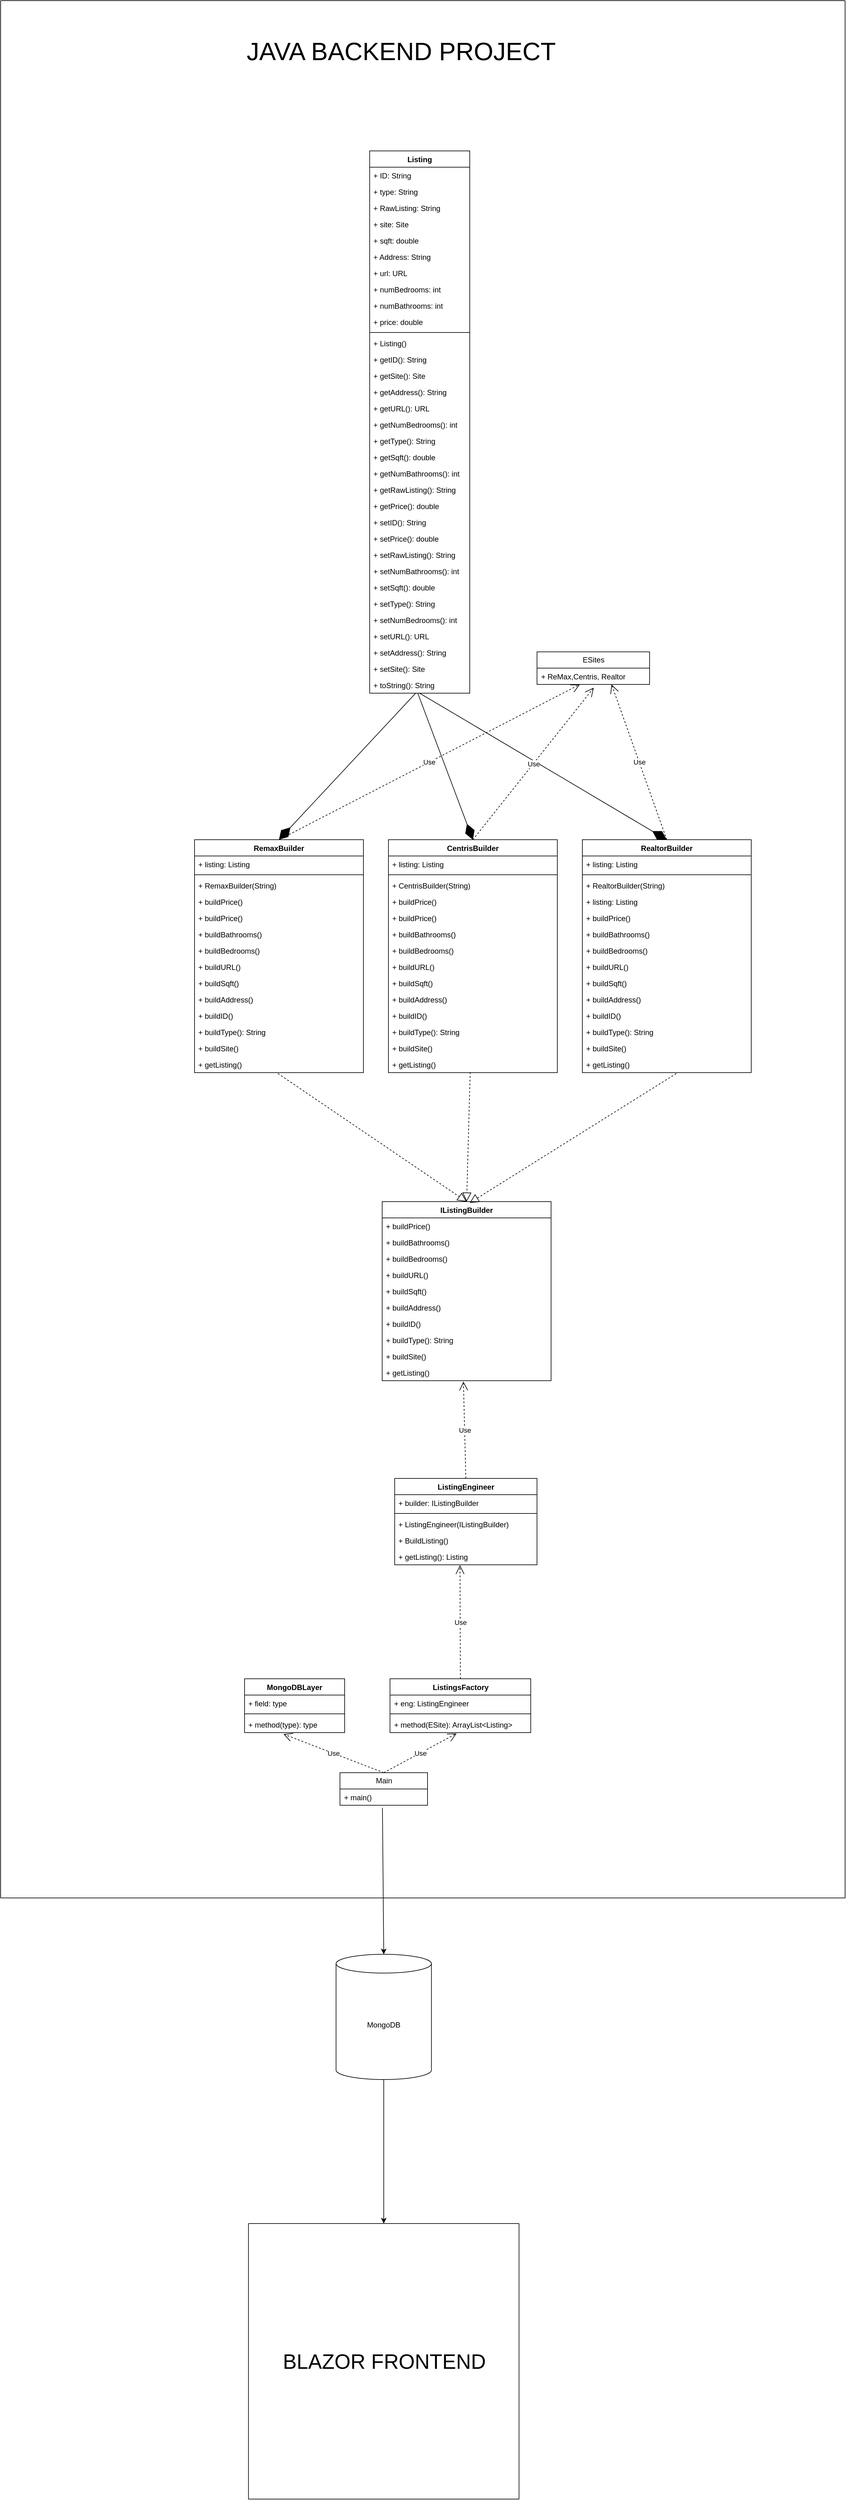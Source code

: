 <mxfile version="22.1.2" type="device">
  <diagram id="C5RBs43oDa-KdzZeNtuy" name="Page-1">
    <mxGraphModel dx="3216" dy="4344" grid="1" gridSize="10" guides="1" tooltips="1" connect="1" arrows="1" fold="1" page="1" pageScale="1" pageWidth="1600" pageHeight="1600" math="0" shadow="0">
      <root>
        <mxCell id="WIyWlLk6GJQsqaUBKTNV-0" />
        <mxCell id="WIyWlLk6GJQsqaUBKTNV-1" parent="WIyWlLk6GJQsqaUBKTNV-0" />
        <mxCell id="_KC_EU0SooK1Z0WYmkSp-0" value="Listing" style="swimlane;fontStyle=1;align=center;verticalAlign=top;childLayout=stackLayout;horizontal=1;startSize=26;horizontalStack=0;resizeParent=1;resizeParentMax=0;resizeLast=0;collapsible=1;marginBottom=0;whiteSpace=wrap;html=1;" parent="WIyWlLk6GJQsqaUBKTNV-1" vertex="1">
          <mxGeometry x="750" y="-220" width="160" height="866" as="geometry" />
        </mxCell>
        <mxCell id="_KC_EU0SooK1Z0WYmkSp-21" value="+ ID: String" style="text;strokeColor=none;fillColor=none;align=left;verticalAlign=top;spacingLeft=4;spacingRight=4;overflow=hidden;rotatable=0;points=[[0,0.5],[1,0.5]];portConstraint=eastwest;whiteSpace=wrap;html=1;" parent="_KC_EU0SooK1Z0WYmkSp-0" vertex="1">
          <mxGeometry y="26" width="160" height="26" as="geometry" />
        </mxCell>
        <mxCell id="_KC_EU0SooK1Z0WYmkSp-44" value="+ type: String" style="text;strokeColor=none;fillColor=none;align=left;verticalAlign=top;spacingLeft=4;spacingRight=4;overflow=hidden;rotatable=0;points=[[0,0.5],[1,0.5]];portConstraint=eastwest;whiteSpace=wrap;html=1;" parent="_KC_EU0SooK1Z0WYmkSp-0" vertex="1">
          <mxGeometry y="52" width="160" height="26" as="geometry" />
        </mxCell>
        <mxCell id="_KC_EU0SooK1Z0WYmkSp-98" value="+ RawListing: String" style="text;strokeColor=none;fillColor=none;align=left;verticalAlign=top;spacingLeft=4;spacingRight=4;overflow=hidden;rotatable=0;points=[[0,0.5],[1,0.5]];portConstraint=eastwest;whiteSpace=wrap;html=1;" parent="_KC_EU0SooK1Z0WYmkSp-0" vertex="1">
          <mxGeometry y="78" width="160" height="26" as="geometry" />
        </mxCell>
        <mxCell id="_KC_EU0SooK1Z0WYmkSp-26" value="+ site: Site" style="text;strokeColor=none;fillColor=none;align=left;verticalAlign=top;spacingLeft=4;spacingRight=4;overflow=hidden;rotatable=0;points=[[0,0.5],[1,0.5]];portConstraint=eastwest;whiteSpace=wrap;html=1;" parent="_KC_EU0SooK1Z0WYmkSp-0" vertex="1">
          <mxGeometry y="104" width="160" height="26" as="geometry" />
        </mxCell>
        <mxCell id="_KC_EU0SooK1Z0WYmkSp-9" value="+ sqft: double" style="text;strokeColor=none;fillColor=none;align=left;verticalAlign=top;spacingLeft=4;spacingRight=4;overflow=hidden;rotatable=0;points=[[0,0.5],[1,0.5]];portConstraint=eastwest;whiteSpace=wrap;html=1;" parent="_KC_EU0SooK1Z0WYmkSp-0" vertex="1">
          <mxGeometry y="130" width="160" height="26" as="geometry" />
        </mxCell>
        <mxCell id="_KC_EU0SooK1Z0WYmkSp-1" value="+ Address: String" style="text;strokeColor=none;fillColor=none;align=left;verticalAlign=top;spacingLeft=4;spacingRight=4;overflow=hidden;rotatable=0;points=[[0,0.5],[1,0.5]];portConstraint=eastwest;whiteSpace=wrap;html=1;" parent="_KC_EU0SooK1Z0WYmkSp-0" vertex="1">
          <mxGeometry y="156" width="160" height="26" as="geometry" />
        </mxCell>
        <mxCell id="_KC_EU0SooK1Z0WYmkSp-5" value="+ url: URL" style="text;strokeColor=none;fillColor=none;align=left;verticalAlign=top;spacingLeft=4;spacingRight=4;overflow=hidden;rotatable=0;points=[[0,0.5],[1,0.5]];portConstraint=eastwest;whiteSpace=wrap;html=1;" parent="_KC_EU0SooK1Z0WYmkSp-0" vertex="1">
          <mxGeometry y="182" width="160" height="26" as="geometry" />
        </mxCell>
        <mxCell id="_KC_EU0SooK1Z0WYmkSp-6" value="+ numBedrooms: int" style="text;strokeColor=none;fillColor=none;align=left;verticalAlign=top;spacingLeft=4;spacingRight=4;overflow=hidden;rotatable=0;points=[[0,0.5],[1,0.5]];portConstraint=eastwest;whiteSpace=wrap;html=1;" parent="_KC_EU0SooK1Z0WYmkSp-0" vertex="1">
          <mxGeometry y="208" width="160" height="26" as="geometry" />
        </mxCell>
        <mxCell id="_KC_EU0SooK1Z0WYmkSp-7" value="+ numBathrooms: int" style="text;strokeColor=none;fillColor=none;align=left;verticalAlign=top;spacingLeft=4;spacingRight=4;overflow=hidden;rotatable=0;points=[[0,0.5],[1,0.5]];portConstraint=eastwest;whiteSpace=wrap;html=1;" parent="_KC_EU0SooK1Z0WYmkSp-0" vertex="1">
          <mxGeometry y="234" width="160" height="26" as="geometry" />
        </mxCell>
        <mxCell id="_KC_EU0SooK1Z0WYmkSp-8" value="+ price: double" style="text;strokeColor=none;fillColor=none;align=left;verticalAlign=top;spacingLeft=4;spacingRight=4;overflow=hidden;rotatable=0;points=[[0,0.5],[1,0.5]];portConstraint=eastwest;whiteSpace=wrap;html=1;" parent="_KC_EU0SooK1Z0WYmkSp-0" vertex="1">
          <mxGeometry y="260" width="160" height="26" as="geometry" />
        </mxCell>
        <mxCell id="_KC_EU0SooK1Z0WYmkSp-2" value="" style="line;strokeWidth=1;fillColor=none;align=left;verticalAlign=middle;spacingTop=-1;spacingLeft=3;spacingRight=3;rotatable=0;labelPosition=right;points=[];portConstraint=eastwest;strokeColor=inherit;" parent="_KC_EU0SooK1Z0WYmkSp-0" vertex="1">
          <mxGeometry y="286" width="160" height="8" as="geometry" />
        </mxCell>
        <mxCell id="_KC_EU0SooK1Z0WYmkSp-3" value="+ Listing()" style="text;strokeColor=none;fillColor=none;align=left;verticalAlign=top;spacingLeft=4;spacingRight=4;overflow=hidden;rotatable=0;points=[[0,0.5],[1,0.5]];portConstraint=eastwest;whiteSpace=wrap;html=1;" parent="_KC_EU0SooK1Z0WYmkSp-0" vertex="1">
          <mxGeometry y="294" width="160" height="26" as="geometry" />
        </mxCell>
        <mxCell id="_KC_EU0SooK1Z0WYmkSp-27" value="+ getID(): String" style="text;strokeColor=none;fillColor=none;align=left;verticalAlign=top;spacingLeft=4;spacingRight=4;overflow=hidden;rotatable=0;points=[[0,0.5],[1,0.5]];portConstraint=eastwest;whiteSpace=wrap;html=1;" parent="_KC_EU0SooK1Z0WYmkSp-0" vertex="1">
          <mxGeometry y="320" width="160" height="26" as="geometry" />
        </mxCell>
        <mxCell id="_KC_EU0SooK1Z0WYmkSp-28" value="+ getSite(): Site" style="text;strokeColor=none;fillColor=none;align=left;verticalAlign=top;spacingLeft=4;spacingRight=4;overflow=hidden;rotatable=0;points=[[0,0.5],[1,0.5]];portConstraint=eastwest;whiteSpace=wrap;html=1;" parent="_KC_EU0SooK1Z0WYmkSp-0" vertex="1">
          <mxGeometry y="346" width="160" height="26" as="geometry" />
        </mxCell>
        <mxCell id="_KC_EU0SooK1Z0WYmkSp-10" value="+ getAddress(): String" style="text;strokeColor=none;fillColor=none;align=left;verticalAlign=top;spacingLeft=4;spacingRight=4;overflow=hidden;rotatable=0;points=[[0,0.5],[1,0.5]];portConstraint=eastwest;whiteSpace=wrap;html=1;" parent="_KC_EU0SooK1Z0WYmkSp-0" vertex="1">
          <mxGeometry y="372" width="160" height="26" as="geometry" />
        </mxCell>
        <mxCell id="_KC_EU0SooK1Z0WYmkSp-11" value="+ getURL(): URL" style="text;strokeColor=none;fillColor=none;align=left;verticalAlign=top;spacingLeft=4;spacingRight=4;overflow=hidden;rotatable=0;points=[[0,0.5],[1,0.5]];portConstraint=eastwest;whiteSpace=wrap;html=1;" parent="_KC_EU0SooK1Z0WYmkSp-0" vertex="1">
          <mxGeometry y="398" width="160" height="26" as="geometry" />
        </mxCell>
        <mxCell id="_KC_EU0SooK1Z0WYmkSp-12" value="+ getNumBedrooms(): int" style="text;strokeColor=none;fillColor=none;align=left;verticalAlign=top;spacingLeft=4;spacingRight=4;overflow=hidden;rotatable=0;points=[[0,0.5],[1,0.5]];portConstraint=eastwest;whiteSpace=wrap;html=1;" parent="_KC_EU0SooK1Z0WYmkSp-0" vertex="1">
          <mxGeometry y="424" width="160" height="26" as="geometry" />
        </mxCell>
        <mxCell id="_KC_EU0SooK1Z0WYmkSp-83" value="+ getType(): String" style="text;strokeColor=none;fillColor=none;align=left;verticalAlign=top;spacingLeft=4;spacingRight=4;overflow=hidden;rotatable=0;points=[[0,0.5],[1,0.5]];portConstraint=eastwest;whiteSpace=wrap;html=1;" parent="_KC_EU0SooK1Z0WYmkSp-0" vertex="1">
          <mxGeometry y="450" width="160" height="26" as="geometry" />
        </mxCell>
        <mxCell id="_KC_EU0SooK1Z0WYmkSp-81" value="+ getSqft(): double" style="text;strokeColor=none;fillColor=none;align=left;verticalAlign=top;spacingLeft=4;spacingRight=4;overflow=hidden;rotatable=0;points=[[0,0.5],[1,0.5]];portConstraint=eastwest;whiteSpace=wrap;html=1;" parent="_KC_EU0SooK1Z0WYmkSp-0" vertex="1">
          <mxGeometry y="476" width="160" height="26" as="geometry" />
        </mxCell>
        <mxCell id="_KC_EU0SooK1Z0WYmkSp-13" value="+ getNumBathrooms(): int" style="text;strokeColor=none;fillColor=none;align=left;verticalAlign=top;spacingLeft=4;spacingRight=4;overflow=hidden;rotatable=0;points=[[0,0.5],[1,0.5]];portConstraint=eastwest;whiteSpace=wrap;html=1;" parent="_KC_EU0SooK1Z0WYmkSp-0" vertex="1">
          <mxGeometry y="502" width="160" height="26" as="geometry" />
        </mxCell>
        <mxCell id="IPqtqjxEwSzV7it2zWU--2" value="+ getRawListing(): String" style="text;strokeColor=none;fillColor=none;align=left;verticalAlign=top;spacingLeft=4;spacingRight=4;overflow=hidden;rotatable=0;points=[[0,0.5],[1,0.5]];portConstraint=eastwest;whiteSpace=wrap;html=1;" parent="_KC_EU0SooK1Z0WYmkSp-0" vertex="1">
          <mxGeometry y="528" width="160" height="26" as="geometry" />
        </mxCell>
        <mxCell id="_KC_EU0SooK1Z0WYmkSp-14" value="+ getPrice(): double" style="text;strokeColor=none;fillColor=none;align=left;verticalAlign=top;spacingLeft=4;spacingRight=4;overflow=hidden;rotatable=0;points=[[0,0.5],[1,0.5]];portConstraint=eastwest;whiteSpace=wrap;html=1;" parent="_KC_EU0SooK1Z0WYmkSp-0" vertex="1">
          <mxGeometry y="554" width="160" height="26" as="geometry" />
        </mxCell>
        <mxCell id="IPqtqjxEwSzV7it2zWU--3" value="+ setID(): String" style="text;strokeColor=none;fillColor=none;align=left;verticalAlign=top;spacingLeft=4;spacingRight=4;overflow=hidden;rotatable=0;points=[[0,0.5],[1,0.5]];portConstraint=eastwest;whiteSpace=wrap;html=1;" parent="_KC_EU0SooK1Z0WYmkSp-0" vertex="1">
          <mxGeometry y="580" width="160" height="26" as="geometry" />
        </mxCell>
        <mxCell id="IPqtqjxEwSzV7it2zWU--12" value="+ setPrice(): double" style="text;strokeColor=none;fillColor=none;align=left;verticalAlign=top;spacingLeft=4;spacingRight=4;overflow=hidden;rotatable=0;points=[[0,0.5],[1,0.5]];portConstraint=eastwest;whiteSpace=wrap;html=1;" parent="_KC_EU0SooK1Z0WYmkSp-0" vertex="1">
          <mxGeometry y="606" width="160" height="26" as="geometry" />
        </mxCell>
        <mxCell id="IPqtqjxEwSzV7it2zWU--11" value="+ setRawListing(): String" style="text;strokeColor=none;fillColor=none;align=left;verticalAlign=top;spacingLeft=4;spacingRight=4;overflow=hidden;rotatable=0;points=[[0,0.5],[1,0.5]];portConstraint=eastwest;whiteSpace=wrap;html=1;" parent="_KC_EU0SooK1Z0WYmkSp-0" vertex="1">
          <mxGeometry y="632" width="160" height="26" as="geometry" />
        </mxCell>
        <mxCell id="IPqtqjxEwSzV7it2zWU--10" value="+ setNumBathrooms(): int" style="text;strokeColor=none;fillColor=none;align=left;verticalAlign=top;spacingLeft=4;spacingRight=4;overflow=hidden;rotatable=0;points=[[0,0.5],[1,0.5]];portConstraint=eastwest;whiteSpace=wrap;html=1;" parent="_KC_EU0SooK1Z0WYmkSp-0" vertex="1">
          <mxGeometry y="658" width="160" height="26" as="geometry" />
        </mxCell>
        <mxCell id="IPqtqjxEwSzV7it2zWU--9" value="+ setSqft(): double" style="text;strokeColor=none;fillColor=none;align=left;verticalAlign=top;spacingLeft=4;spacingRight=4;overflow=hidden;rotatable=0;points=[[0,0.5],[1,0.5]];portConstraint=eastwest;whiteSpace=wrap;html=1;" parent="_KC_EU0SooK1Z0WYmkSp-0" vertex="1">
          <mxGeometry y="684" width="160" height="26" as="geometry" />
        </mxCell>
        <mxCell id="IPqtqjxEwSzV7it2zWU--8" value="+ setType(): String" style="text;strokeColor=none;fillColor=none;align=left;verticalAlign=top;spacingLeft=4;spacingRight=4;overflow=hidden;rotatable=0;points=[[0,0.5],[1,0.5]];portConstraint=eastwest;whiteSpace=wrap;html=1;" parent="_KC_EU0SooK1Z0WYmkSp-0" vertex="1">
          <mxGeometry y="710" width="160" height="26" as="geometry" />
        </mxCell>
        <mxCell id="IPqtqjxEwSzV7it2zWU--7" value="+ setNumBedrooms(): int" style="text;strokeColor=none;fillColor=none;align=left;verticalAlign=top;spacingLeft=4;spacingRight=4;overflow=hidden;rotatable=0;points=[[0,0.5],[1,0.5]];portConstraint=eastwest;whiteSpace=wrap;html=1;" parent="_KC_EU0SooK1Z0WYmkSp-0" vertex="1">
          <mxGeometry y="736" width="160" height="26" as="geometry" />
        </mxCell>
        <mxCell id="IPqtqjxEwSzV7it2zWU--6" value="+ setURL(): URL" style="text;strokeColor=none;fillColor=none;align=left;verticalAlign=top;spacingLeft=4;spacingRight=4;overflow=hidden;rotatable=0;points=[[0,0.5],[1,0.5]];portConstraint=eastwest;whiteSpace=wrap;html=1;" parent="_KC_EU0SooK1Z0WYmkSp-0" vertex="1">
          <mxGeometry y="762" width="160" height="26" as="geometry" />
        </mxCell>
        <mxCell id="IPqtqjxEwSzV7it2zWU--5" value="+ setAddress(): String" style="text;strokeColor=none;fillColor=none;align=left;verticalAlign=top;spacingLeft=4;spacingRight=4;overflow=hidden;rotatable=0;points=[[0,0.5],[1,0.5]];portConstraint=eastwest;whiteSpace=wrap;html=1;" parent="_KC_EU0SooK1Z0WYmkSp-0" vertex="1">
          <mxGeometry y="788" width="160" height="26" as="geometry" />
        </mxCell>
        <mxCell id="IPqtqjxEwSzV7it2zWU--4" value="+ setSite(): Site" style="text;strokeColor=none;fillColor=none;align=left;verticalAlign=top;spacingLeft=4;spacingRight=4;overflow=hidden;rotatable=0;points=[[0,0.5],[1,0.5]];portConstraint=eastwest;whiteSpace=wrap;html=1;" parent="_KC_EU0SooK1Z0WYmkSp-0" vertex="1">
          <mxGeometry y="814" width="160" height="26" as="geometry" />
        </mxCell>
        <mxCell id="_KC_EU0SooK1Z0WYmkSp-16" value="+ toString(): String" style="text;strokeColor=none;fillColor=none;align=left;verticalAlign=top;spacingLeft=4;spacingRight=4;overflow=hidden;rotatable=0;points=[[0,0.5],[1,0.5]];portConstraint=eastwest;whiteSpace=wrap;html=1;" parent="_KC_EU0SooK1Z0WYmkSp-0" vertex="1">
          <mxGeometry y="840" width="160" height="26" as="geometry" />
        </mxCell>
        <mxCell id="_KC_EU0SooK1Z0WYmkSp-38" value="ESites" style="swimlane;fontStyle=0;childLayout=stackLayout;horizontal=1;startSize=26;fillColor=none;horizontalStack=0;resizeParent=1;resizeParentMax=0;resizeLast=0;collapsible=1;marginBottom=0;whiteSpace=wrap;html=1;" parent="WIyWlLk6GJQsqaUBKTNV-1" vertex="1">
          <mxGeometry x="1017.5" y="580" width="180" height="52" as="geometry" />
        </mxCell>
        <mxCell id="_KC_EU0SooK1Z0WYmkSp-39" value="+ ReMax,Centris, Realtor" style="text;strokeColor=none;fillColor=none;align=left;verticalAlign=top;spacingLeft=4;spacingRight=4;overflow=hidden;rotatable=0;points=[[0,0.5],[1,0.5]];portConstraint=eastwest;whiteSpace=wrap;html=1;" parent="_KC_EU0SooK1Z0WYmkSp-38" vertex="1">
          <mxGeometry y="26" width="180" height="26" as="geometry" />
        </mxCell>
        <mxCell id="_KC_EU0SooK1Z0WYmkSp-66" value="IListingBuilder" style="swimlane;fontStyle=1;align=center;verticalAlign=top;childLayout=stackLayout;horizontal=1;startSize=26;horizontalStack=0;resizeParent=1;resizeParentMax=0;resizeLast=0;collapsible=1;marginBottom=0;whiteSpace=wrap;html=1;" parent="WIyWlLk6GJQsqaUBKTNV-1" vertex="1">
          <mxGeometry x="770" y="1458" width="270" height="286" as="geometry" />
        </mxCell>
        <mxCell id="_KC_EU0SooK1Z0WYmkSp-78" value="+ buildPrice()" style="text;strokeColor=none;fillColor=none;align=left;verticalAlign=top;spacingLeft=4;spacingRight=4;overflow=hidden;rotatable=0;points=[[0,0.5],[1,0.5]];portConstraint=eastwest;whiteSpace=wrap;html=1;" parent="_KC_EU0SooK1Z0WYmkSp-66" vertex="1">
          <mxGeometry y="26" width="270" height="26" as="geometry" />
        </mxCell>
        <mxCell id="_KC_EU0SooK1Z0WYmkSp-75" value="+ buildBathrooms()" style="text;strokeColor=none;fillColor=none;align=left;verticalAlign=top;spacingLeft=4;spacingRight=4;overflow=hidden;rotatable=0;points=[[0,0.5],[1,0.5]];portConstraint=eastwest;whiteSpace=wrap;html=1;" parent="_KC_EU0SooK1Z0WYmkSp-66" vertex="1">
          <mxGeometry y="52" width="270" height="26" as="geometry" />
        </mxCell>
        <mxCell id="_KC_EU0SooK1Z0WYmkSp-74" value="+ buildBedrooms()" style="text;strokeColor=none;fillColor=none;align=left;verticalAlign=top;spacingLeft=4;spacingRight=4;overflow=hidden;rotatable=0;points=[[0,0.5],[1,0.5]];portConstraint=eastwest;whiteSpace=wrap;html=1;" parent="_KC_EU0SooK1Z0WYmkSp-66" vertex="1">
          <mxGeometry y="78" width="270" height="26" as="geometry" />
        </mxCell>
        <mxCell id="_KC_EU0SooK1Z0WYmkSp-73" value="+ buildURL()" style="text;strokeColor=none;fillColor=none;align=left;verticalAlign=top;spacingLeft=4;spacingRight=4;overflow=hidden;rotatable=0;points=[[0,0.5],[1,0.5]];portConstraint=eastwest;whiteSpace=wrap;html=1;" parent="_KC_EU0SooK1Z0WYmkSp-66" vertex="1">
          <mxGeometry y="104" width="270" height="26" as="geometry" />
        </mxCell>
        <mxCell id="_KC_EU0SooK1Z0WYmkSp-15" value="+ buildSqft()" style="text;strokeColor=none;fillColor=none;align=left;verticalAlign=top;spacingLeft=4;spacingRight=4;overflow=hidden;rotatable=0;points=[[0,0.5],[1,0.5]];portConstraint=eastwest;whiteSpace=wrap;html=1;" parent="_KC_EU0SooK1Z0WYmkSp-66" vertex="1">
          <mxGeometry y="130" width="270" height="26" as="geometry" />
        </mxCell>
        <mxCell id="_KC_EU0SooK1Z0WYmkSp-72" value="+ buildAddress()" style="text;strokeColor=none;fillColor=none;align=left;verticalAlign=top;spacingLeft=4;spacingRight=4;overflow=hidden;rotatable=0;points=[[0,0.5],[1,0.5]];portConstraint=eastwest;whiteSpace=wrap;html=1;" parent="_KC_EU0SooK1Z0WYmkSp-66" vertex="1">
          <mxGeometry y="156" width="270" height="26" as="geometry" />
        </mxCell>
        <mxCell id="_KC_EU0SooK1Z0WYmkSp-71" value="+ buildID()" style="text;strokeColor=none;fillColor=none;align=left;verticalAlign=top;spacingLeft=4;spacingRight=4;overflow=hidden;rotatable=0;points=[[0,0.5],[1,0.5]];portConstraint=eastwest;whiteSpace=wrap;html=1;" parent="_KC_EU0SooK1Z0WYmkSp-66" vertex="1">
          <mxGeometry y="182" width="270" height="26" as="geometry" />
        </mxCell>
        <mxCell id="_KC_EU0SooK1Z0WYmkSp-82" value="+ buildType(): String" style="text;strokeColor=none;fillColor=none;align=left;verticalAlign=top;spacingLeft=4;spacingRight=4;overflow=hidden;rotatable=0;points=[[0,0.5],[1,0.5]];portConstraint=eastwest;whiteSpace=wrap;html=1;" parent="_KC_EU0SooK1Z0WYmkSp-66" vertex="1">
          <mxGeometry y="208" width="270" height="26" as="geometry" />
        </mxCell>
        <mxCell id="_KC_EU0SooK1Z0WYmkSp-70" value="+ buildSite()" style="text;strokeColor=none;fillColor=none;align=left;verticalAlign=top;spacingLeft=4;spacingRight=4;overflow=hidden;rotatable=0;points=[[0,0.5],[1,0.5]];portConstraint=eastwest;whiteSpace=wrap;html=1;" parent="_KC_EU0SooK1Z0WYmkSp-66" vertex="1">
          <mxGeometry y="234" width="270" height="26" as="geometry" />
        </mxCell>
        <mxCell id="_KC_EU0SooK1Z0WYmkSp-130" value="+ getListing()" style="text;strokeColor=none;fillColor=none;align=left;verticalAlign=top;spacingLeft=4;spacingRight=4;overflow=hidden;rotatable=0;points=[[0,0.5],[1,0.5]];portConstraint=eastwest;whiteSpace=wrap;html=1;" parent="_KC_EU0SooK1Z0WYmkSp-66" vertex="1">
          <mxGeometry y="260" width="270" height="26" as="geometry" />
        </mxCell>
        <mxCell id="_KC_EU0SooK1Z0WYmkSp-84" value="RemaxBuilder" style="swimlane;fontStyle=1;align=center;verticalAlign=top;childLayout=stackLayout;horizontal=1;startSize=26;horizontalStack=0;resizeParent=1;resizeParentMax=0;resizeLast=0;collapsible=1;marginBottom=0;whiteSpace=wrap;html=1;" parent="WIyWlLk6GJQsqaUBKTNV-1" vertex="1">
          <mxGeometry x="470" y="880" width="270" height="372" as="geometry" />
        </mxCell>
        <mxCell id="_KC_EU0SooK1Z0WYmkSp-123" value="+ listing: Listing" style="text;strokeColor=none;fillColor=none;align=left;verticalAlign=top;spacingLeft=4;spacingRight=4;overflow=hidden;rotatable=0;points=[[0,0.5],[1,0.5]];portConstraint=eastwest;whiteSpace=wrap;html=1;" parent="_KC_EU0SooK1Z0WYmkSp-84" vertex="1">
          <mxGeometry y="26" width="270" height="26" as="geometry" />
        </mxCell>
        <mxCell id="_KC_EU0SooK1Z0WYmkSp-86" value="" style="line;strokeWidth=1;fillColor=none;align=left;verticalAlign=middle;spacingTop=-1;spacingLeft=3;spacingRight=3;rotatable=0;labelPosition=right;points=[];portConstraint=eastwest;strokeColor=inherit;" parent="_KC_EU0SooK1Z0WYmkSp-84" vertex="1">
          <mxGeometry y="52" width="270" height="8" as="geometry" />
        </mxCell>
        <mxCell id="_KC_EU0SooK1Z0WYmkSp-135" value="+ RemaxBuilder(String)" style="text;strokeColor=none;fillColor=none;align=left;verticalAlign=top;spacingLeft=4;spacingRight=4;overflow=hidden;rotatable=0;points=[[0,0.5],[1,0.5]];portConstraint=eastwest;whiteSpace=wrap;html=1;" parent="_KC_EU0SooK1Z0WYmkSp-84" vertex="1">
          <mxGeometry y="60" width="270" height="26" as="geometry" />
        </mxCell>
        <mxCell id="_KC_EU0SooK1Z0WYmkSp-87" value="+ buildPrice()" style="text;strokeColor=none;fillColor=none;align=left;verticalAlign=top;spacingLeft=4;spacingRight=4;overflow=hidden;rotatable=0;points=[[0,0.5],[1,0.5]];portConstraint=eastwest;whiteSpace=wrap;html=1;" parent="_KC_EU0SooK1Z0WYmkSp-84" vertex="1">
          <mxGeometry y="86" width="270" height="26" as="geometry" />
        </mxCell>
        <mxCell id="_KC_EU0SooK1Z0WYmkSp-88" value="+ buildPrice()" style="text;strokeColor=none;fillColor=none;align=left;verticalAlign=top;spacingLeft=4;spacingRight=4;overflow=hidden;rotatable=0;points=[[0,0.5],[1,0.5]];portConstraint=eastwest;whiteSpace=wrap;html=1;" parent="_KC_EU0SooK1Z0WYmkSp-84" vertex="1">
          <mxGeometry y="112" width="270" height="26" as="geometry" />
        </mxCell>
        <mxCell id="_KC_EU0SooK1Z0WYmkSp-89" value="+ buildBathrooms()" style="text;strokeColor=none;fillColor=none;align=left;verticalAlign=top;spacingLeft=4;spacingRight=4;overflow=hidden;rotatable=0;points=[[0,0.5],[1,0.5]];portConstraint=eastwest;whiteSpace=wrap;html=1;" parent="_KC_EU0SooK1Z0WYmkSp-84" vertex="1">
          <mxGeometry y="138" width="270" height="26" as="geometry" />
        </mxCell>
        <mxCell id="_KC_EU0SooK1Z0WYmkSp-90" value="+ buildBedrooms()" style="text;strokeColor=none;fillColor=none;align=left;verticalAlign=top;spacingLeft=4;spacingRight=4;overflow=hidden;rotatable=0;points=[[0,0.5],[1,0.5]];portConstraint=eastwest;whiteSpace=wrap;html=1;" parent="_KC_EU0SooK1Z0WYmkSp-84" vertex="1">
          <mxGeometry y="164" width="270" height="26" as="geometry" />
        </mxCell>
        <mxCell id="_KC_EU0SooK1Z0WYmkSp-91" value="+ buildURL()" style="text;strokeColor=none;fillColor=none;align=left;verticalAlign=top;spacingLeft=4;spacingRight=4;overflow=hidden;rotatable=0;points=[[0,0.5],[1,0.5]];portConstraint=eastwest;whiteSpace=wrap;html=1;" parent="_KC_EU0SooK1Z0WYmkSp-84" vertex="1">
          <mxGeometry y="190" width="270" height="26" as="geometry" />
        </mxCell>
        <mxCell id="_KC_EU0SooK1Z0WYmkSp-92" value="+ buildSqft()" style="text;strokeColor=none;fillColor=none;align=left;verticalAlign=top;spacingLeft=4;spacingRight=4;overflow=hidden;rotatable=0;points=[[0,0.5],[1,0.5]];portConstraint=eastwest;whiteSpace=wrap;html=1;" parent="_KC_EU0SooK1Z0WYmkSp-84" vertex="1">
          <mxGeometry y="216" width="270" height="26" as="geometry" />
        </mxCell>
        <mxCell id="_KC_EU0SooK1Z0WYmkSp-93" value="+ buildAddress()" style="text;strokeColor=none;fillColor=none;align=left;verticalAlign=top;spacingLeft=4;spacingRight=4;overflow=hidden;rotatable=0;points=[[0,0.5],[1,0.5]];portConstraint=eastwest;whiteSpace=wrap;html=1;" parent="_KC_EU0SooK1Z0WYmkSp-84" vertex="1">
          <mxGeometry y="242" width="270" height="26" as="geometry" />
        </mxCell>
        <mxCell id="_KC_EU0SooK1Z0WYmkSp-94" value="+ buildID()" style="text;strokeColor=none;fillColor=none;align=left;verticalAlign=top;spacingLeft=4;spacingRight=4;overflow=hidden;rotatable=0;points=[[0,0.5],[1,0.5]];portConstraint=eastwest;whiteSpace=wrap;html=1;" parent="_KC_EU0SooK1Z0WYmkSp-84" vertex="1">
          <mxGeometry y="268" width="270" height="26" as="geometry" />
        </mxCell>
        <mxCell id="_KC_EU0SooK1Z0WYmkSp-95" value="+ buildType(): String" style="text;strokeColor=none;fillColor=none;align=left;verticalAlign=top;spacingLeft=4;spacingRight=4;overflow=hidden;rotatable=0;points=[[0,0.5],[1,0.5]];portConstraint=eastwest;whiteSpace=wrap;html=1;" parent="_KC_EU0SooK1Z0WYmkSp-84" vertex="1">
          <mxGeometry y="294" width="270" height="26" as="geometry" />
        </mxCell>
        <mxCell id="_KC_EU0SooK1Z0WYmkSp-96" value="+ buildSite()" style="text;strokeColor=none;fillColor=none;align=left;verticalAlign=top;spacingLeft=4;spacingRight=4;overflow=hidden;rotatable=0;points=[[0,0.5],[1,0.5]];portConstraint=eastwest;whiteSpace=wrap;html=1;" parent="_KC_EU0SooK1Z0WYmkSp-84" vertex="1">
          <mxGeometry y="320" width="270" height="26" as="geometry" />
        </mxCell>
        <mxCell id="_KC_EU0SooK1Z0WYmkSp-124" value="+ getListing()" style="text;strokeColor=none;fillColor=none;align=left;verticalAlign=top;spacingLeft=4;spacingRight=4;overflow=hidden;rotatable=0;points=[[0,0.5],[1,0.5]];portConstraint=eastwest;whiteSpace=wrap;html=1;" parent="_KC_EU0SooK1Z0WYmkSp-84" vertex="1">
          <mxGeometry y="346" width="270" height="26" as="geometry" />
        </mxCell>
        <mxCell id="_KC_EU0SooK1Z0WYmkSp-97" value="CentrisBuilder" style="swimlane;fontStyle=1;align=center;verticalAlign=top;childLayout=stackLayout;horizontal=1;startSize=26;horizontalStack=0;resizeParent=1;resizeParentMax=0;resizeLast=0;collapsible=1;marginBottom=0;whiteSpace=wrap;html=1;" parent="WIyWlLk6GJQsqaUBKTNV-1" vertex="1">
          <mxGeometry x="780" y="880" width="270" height="372" as="geometry" />
        </mxCell>
        <mxCell id="_KC_EU0SooK1Z0WYmkSp-127" value="+ listing: Listing" style="text;strokeColor=none;fillColor=none;align=left;verticalAlign=top;spacingLeft=4;spacingRight=4;overflow=hidden;rotatable=0;points=[[0,0.5],[1,0.5]];portConstraint=eastwest;whiteSpace=wrap;html=1;" parent="_KC_EU0SooK1Z0WYmkSp-97" vertex="1">
          <mxGeometry y="26" width="270" height="26" as="geometry" />
        </mxCell>
        <mxCell id="_KC_EU0SooK1Z0WYmkSp-99" value="" style="line;strokeWidth=1;fillColor=none;align=left;verticalAlign=middle;spacingTop=-1;spacingLeft=3;spacingRight=3;rotatable=0;labelPosition=right;points=[];portConstraint=eastwest;strokeColor=inherit;" parent="_KC_EU0SooK1Z0WYmkSp-97" vertex="1">
          <mxGeometry y="52" width="270" height="8" as="geometry" />
        </mxCell>
        <mxCell id="_KC_EU0SooK1Z0WYmkSp-136" value="+ CentrisBuilder(String)" style="text;strokeColor=none;fillColor=none;align=left;verticalAlign=top;spacingLeft=4;spacingRight=4;overflow=hidden;rotatable=0;points=[[0,0.5],[1,0.5]];portConstraint=eastwest;whiteSpace=wrap;html=1;" parent="_KC_EU0SooK1Z0WYmkSp-97" vertex="1">
          <mxGeometry y="60" width="270" height="26" as="geometry" />
        </mxCell>
        <mxCell id="_KC_EU0SooK1Z0WYmkSp-100" value="+ buildPrice()" style="text;strokeColor=none;fillColor=none;align=left;verticalAlign=top;spacingLeft=4;spacingRight=4;overflow=hidden;rotatable=0;points=[[0,0.5],[1,0.5]];portConstraint=eastwest;whiteSpace=wrap;html=1;" parent="_KC_EU0SooK1Z0WYmkSp-97" vertex="1">
          <mxGeometry y="86" width="270" height="26" as="geometry" />
        </mxCell>
        <mxCell id="_KC_EU0SooK1Z0WYmkSp-101" value="+ buildPrice()" style="text;strokeColor=none;fillColor=none;align=left;verticalAlign=top;spacingLeft=4;spacingRight=4;overflow=hidden;rotatable=0;points=[[0,0.5],[1,0.5]];portConstraint=eastwest;whiteSpace=wrap;html=1;" parent="_KC_EU0SooK1Z0WYmkSp-97" vertex="1">
          <mxGeometry y="112" width="270" height="26" as="geometry" />
        </mxCell>
        <mxCell id="_KC_EU0SooK1Z0WYmkSp-102" value="+ buildBathrooms()" style="text;strokeColor=none;fillColor=none;align=left;verticalAlign=top;spacingLeft=4;spacingRight=4;overflow=hidden;rotatable=0;points=[[0,0.5],[1,0.5]];portConstraint=eastwest;whiteSpace=wrap;html=1;" parent="_KC_EU0SooK1Z0WYmkSp-97" vertex="1">
          <mxGeometry y="138" width="270" height="26" as="geometry" />
        </mxCell>
        <mxCell id="_KC_EU0SooK1Z0WYmkSp-103" value="+ buildBedrooms()" style="text;strokeColor=none;fillColor=none;align=left;verticalAlign=top;spacingLeft=4;spacingRight=4;overflow=hidden;rotatable=0;points=[[0,0.5],[1,0.5]];portConstraint=eastwest;whiteSpace=wrap;html=1;" parent="_KC_EU0SooK1Z0WYmkSp-97" vertex="1">
          <mxGeometry y="164" width="270" height="26" as="geometry" />
        </mxCell>
        <mxCell id="_KC_EU0SooK1Z0WYmkSp-104" value="+ buildURL()" style="text;strokeColor=none;fillColor=none;align=left;verticalAlign=top;spacingLeft=4;spacingRight=4;overflow=hidden;rotatable=0;points=[[0,0.5],[1,0.5]];portConstraint=eastwest;whiteSpace=wrap;html=1;" parent="_KC_EU0SooK1Z0WYmkSp-97" vertex="1">
          <mxGeometry y="190" width="270" height="26" as="geometry" />
        </mxCell>
        <mxCell id="_KC_EU0SooK1Z0WYmkSp-105" value="+ buildSqft()" style="text;strokeColor=none;fillColor=none;align=left;verticalAlign=top;spacingLeft=4;spacingRight=4;overflow=hidden;rotatable=0;points=[[0,0.5],[1,0.5]];portConstraint=eastwest;whiteSpace=wrap;html=1;" parent="_KC_EU0SooK1Z0WYmkSp-97" vertex="1">
          <mxGeometry y="216" width="270" height="26" as="geometry" />
        </mxCell>
        <mxCell id="_KC_EU0SooK1Z0WYmkSp-106" value="+ buildAddress()" style="text;strokeColor=none;fillColor=none;align=left;verticalAlign=top;spacingLeft=4;spacingRight=4;overflow=hidden;rotatable=0;points=[[0,0.5],[1,0.5]];portConstraint=eastwest;whiteSpace=wrap;html=1;" parent="_KC_EU0SooK1Z0WYmkSp-97" vertex="1">
          <mxGeometry y="242" width="270" height="26" as="geometry" />
        </mxCell>
        <mxCell id="_KC_EU0SooK1Z0WYmkSp-107" value="+ buildID()" style="text;strokeColor=none;fillColor=none;align=left;verticalAlign=top;spacingLeft=4;spacingRight=4;overflow=hidden;rotatable=0;points=[[0,0.5],[1,0.5]];portConstraint=eastwest;whiteSpace=wrap;html=1;" parent="_KC_EU0SooK1Z0WYmkSp-97" vertex="1">
          <mxGeometry y="268" width="270" height="26" as="geometry" />
        </mxCell>
        <mxCell id="_KC_EU0SooK1Z0WYmkSp-108" value="+ buildType(): String" style="text;strokeColor=none;fillColor=none;align=left;verticalAlign=top;spacingLeft=4;spacingRight=4;overflow=hidden;rotatable=0;points=[[0,0.5],[1,0.5]];portConstraint=eastwest;whiteSpace=wrap;html=1;" parent="_KC_EU0SooK1Z0WYmkSp-97" vertex="1">
          <mxGeometry y="294" width="270" height="26" as="geometry" />
        </mxCell>
        <mxCell id="_KC_EU0SooK1Z0WYmkSp-109" value="+ buildSite()" style="text;strokeColor=none;fillColor=none;align=left;verticalAlign=top;spacingLeft=4;spacingRight=4;overflow=hidden;rotatable=0;points=[[0,0.5],[1,0.5]];portConstraint=eastwest;whiteSpace=wrap;html=1;" parent="_KC_EU0SooK1Z0WYmkSp-97" vertex="1">
          <mxGeometry y="320" width="270" height="26" as="geometry" />
        </mxCell>
        <mxCell id="_KC_EU0SooK1Z0WYmkSp-125" value="+ getListing()" style="text;strokeColor=none;fillColor=none;align=left;verticalAlign=top;spacingLeft=4;spacingRight=4;overflow=hidden;rotatable=0;points=[[0,0.5],[1,0.5]];portConstraint=eastwest;whiteSpace=wrap;html=1;" parent="_KC_EU0SooK1Z0WYmkSp-97" vertex="1">
          <mxGeometry y="346" width="270" height="26" as="geometry" />
        </mxCell>
        <mxCell id="_KC_EU0SooK1Z0WYmkSp-110" value="RealtorBuilder" style="swimlane;fontStyle=1;align=center;verticalAlign=top;childLayout=stackLayout;horizontal=1;startSize=26;horizontalStack=0;resizeParent=1;resizeParentMax=0;resizeLast=0;collapsible=1;marginBottom=0;whiteSpace=wrap;html=1;" parent="WIyWlLk6GJQsqaUBKTNV-1" vertex="1">
          <mxGeometry x="1090" y="880" width="270" height="372" as="geometry" />
        </mxCell>
        <mxCell id="_KC_EU0SooK1Z0WYmkSp-138" value="+ listing: Listing" style="text;strokeColor=none;fillColor=none;align=left;verticalAlign=top;spacingLeft=4;spacingRight=4;overflow=hidden;rotatable=0;points=[[0,0.5],[1,0.5]];portConstraint=eastwest;whiteSpace=wrap;html=1;" parent="_KC_EU0SooK1Z0WYmkSp-110" vertex="1">
          <mxGeometry y="26" width="270" height="26" as="geometry" />
        </mxCell>
        <mxCell id="_KC_EU0SooK1Z0WYmkSp-112" value="" style="line;strokeWidth=1;fillColor=none;align=left;verticalAlign=middle;spacingTop=-1;spacingLeft=3;spacingRight=3;rotatable=0;labelPosition=right;points=[];portConstraint=eastwest;strokeColor=inherit;" parent="_KC_EU0SooK1Z0WYmkSp-110" vertex="1">
          <mxGeometry y="52" width="270" height="8" as="geometry" />
        </mxCell>
        <mxCell id="_KC_EU0SooK1Z0WYmkSp-137" value="+ RealtorBuilder(String)" style="text;strokeColor=none;fillColor=none;align=left;verticalAlign=top;spacingLeft=4;spacingRight=4;overflow=hidden;rotatable=0;points=[[0,0.5],[1,0.5]];portConstraint=eastwest;whiteSpace=wrap;html=1;" parent="_KC_EU0SooK1Z0WYmkSp-110" vertex="1">
          <mxGeometry y="60" width="270" height="26" as="geometry" />
        </mxCell>
        <mxCell id="_KC_EU0SooK1Z0WYmkSp-128" value="+ listing: Listing" style="text;strokeColor=none;fillColor=none;align=left;verticalAlign=top;spacingLeft=4;spacingRight=4;overflow=hidden;rotatable=0;points=[[0,0.5],[1,0.5]];portConstraint=eastwest;whiteSpace=wrap;html=1;" parent="_KC_EU0SooK1Z0WYmkSp-110" vertex="1">
          <mxGeometry y="86" width="270" height="26" as="geometry" />
        </mxCell>
        <mxCell id="_KC_EU0SooK1Z0WYmkSp-114" value="+ buildPrice()" style="text;strokeColor=none;fillColor=none;align=left;verticalAlign=top;spacingLeft=4;spacingRight=4;overflow=hidden;rotatable=0;points=[[0,0.5],[1,0.5]];portConstraint=eastwest;whiteSpace=wrap;html=1;" parent="_KC_EU0SooK1Z0WYmkSp-110" vertex="1">
          <mxGeometry y="112" width="270" height="26" as="geometry" />
        </mxCell>
        <mxCell id="_KC_EU0SooK1Z0WYmkSp-115" value="+ buildBathrooms()" style="text;strokeColor=none;fillColor=none;align=left;verticalAlign=top;spacingLeft=4;spacingRight=4;overflow=hidden;rotatable=0;points=[[0,0.5],[1,0.5]];portConstraint=eastwest;whiteSpace=wrap;html=1;" parent="_KC_EU0SooK1Z0WYmkSp-110" vertex="1">
          <mxGeometry y="138" width="270" height="26" as="geometry" />
        </mxCell>
        <mxCell id="_KC_EU0SooK1Z0WYmkSp-116" value="+ buildBedrooms()" style="text;strokeColor=none;fillColor=none;align=left;verticalAlign=top;spacingLeft=4;spacingRight=4;overflow=hidden;rotatable=0;points=[[0,0.5],[1,0.5]];portConstraint=eastwest;whiteSpace=wrap;html=1;" parent="_KC_EU0SooK1Z0WYmkSp-110" vertex="1">
          <mxGeometry y="164" width="270" height="26" as="geometry" />
        </mxCell>
        <mxCell id="_KC_EU0SooK1Z0WYmkSp-117" value="+ buildURL()" style="text;strokeColor=none;fillColor=none;align=left;verticalAlign=top;spacingLeft=4;spacingRight=4;overflow=hidden;rotatable=0;points=[[0,0.5],[1,0.5]];portConstraint=eastwest;whiteSpace=wrap;html=1;" parent="_KC_EU0SooK1Z0WYmkSp-110" vertex="1">
          <mxGeometry y="190" width="270" height="26" as="geometry" />
        </mxCell>
        <mxCell id="_KC_EU0SooK1Z0WYmkSp-118" value="+ buildSqft()" style="text;strokeColor=none;fillColor=none;align=left;verticalAlign=top;spacingLeft=4;spacingRight=4;overflow=hidden;rotatable=0;points=[[0,0.5],[1,0.5]];portConstraint=eastwest;whiteSpace=wrap;html=1;" parent="_KC_EU0SooK1Z0WYmkSp-110" vertex="1">
          <mxGeometry y="216" width="270" height="26" as="geometry" />
        </mxCell>
        <mxCell id="_KC_EU0SooK1Z0WYmkSp-119" value="+ buildAddress()" style="text;strokeColor=none;fillColor=none;align=left;verticalAlign=top;spacingLeft=4;spacingRight=4;overflow=hidden;rotatable=0;points=[[0,0.5],[1,0.5]];portConstraint=eastwest;whiteSpace=wrap;html=1;" parent="_KC_EU0SooK1Z0WYmkSp-110" vertex="1">
          <mxGeometry y="242" width="270" height="26" as="geometry" />
        </mxCell>
        <mxCell id="_KC_EU0SooK1Z0WYmkSp-120" value="+ buildID()" style="text;strokeColor=none;fillColor=none;align=left;verticalAlign=top;spacingLeft=4;spacingRight=4;overflow=hidden;rotatable=0;points=[[0,0.5],[1,0.5]];portConstraint=eastwest;whiteSpace=wrap;html=1;" parent="_KC_EU0SooK1Z0WYmkSp-110" vertex="1">
          <mxGeometry y="268" width="270" height="26" as="geometry" />
        </mxCell>
        <mxCell id="_KC_EU0SooK1Z0WYmkSp-121" value="+ buildType(): String" style="text;strokeColor=none;fillColor=none;align=left;verticalAlign=top;spacingLeft=4;spacingRight=4;overflow=hidden;rotatable=0;points=[[0,0.5],[1,0.5]];portConstraint=eastwest;whiteSpace=wrap;html=1;" parent="_KC_EU0SooK1Z0WYmkSp-110" vertex="1">
          <mxGeometry y="294" width="270" height="26" as="geometry" />
        </mxCell>
        <mxCell id="_KC_EU0SooK1Z0WYmkSp-122" value="+ buildSite()" style="text;strokeColor=none;fillColor=none;align=left;verticalAlign=top;spacingLeft=4;spacingRight=4;overflow=hidden;rotatable=0;points=[[0,0.5],[1,0.5]];portConstraint=eastwest;whiteSpace=wrap;html=1;" parent="_KC_EU0SooK1Z0WYmkSp-110" vertex="1">
          <mxGeometry y="320" width="270" height="26" as="geometry" />
        </mxCell>
        <mxCell id="_KC_EU0SooK1Z0WYmkSp-126" value="+ getListing()" style="text;strokeColor=none;fillColor=none;align=left;verticalAlign=top;spacingLeft=4;spacingRight=4;overflow=hidden;rotatable=0;points=[[0,0.5],[1,0.5]];portConstraint=eastwest;whiteSpace=wrap;html=1;" parent="_KC_EU0SooK1Z0WYmkSp-110" vertex="1">
          <mxGeometry y="346" width="270" height="26" as="geometry" />
        </mxCell>
        <mxCell id="_KC_EU0SooK1Z0WYmkSp-139" value="" style="endArrow=diamondThin;endFill=1;endSize=24;html=1;rounded=0;exitX=0.462;exitY=0.986;exitDx=0;exitDy=0;entryX=0.5;entryY=0;entryDx=0;entryDy=0;exitPerimeter=0;" parent="WIyWlLk6GJQsqaUBKTNV-1" source="_KC_EU0SooK1Z0WYmkSp-16" target="_KC_EU0SooK1Z0WYmkSp-84" edge="1">
          <mxGeometry width="160" relative="1" as="geometry">
            <mxPoint x="400" y="1160" as="sourcePoint" />
            <mxPoint x="560" y="1160" as="targetPoint" />
          </mxGeometry>
        </mxCell>
        <mxCell id="_KC_EU0SooK1Z0WYmkSp-140" value="" style="endArrow=diamondThin;endFill=1;endSize=24;html=1;rounded=0;exitX=0.482;exitY=1.026;exitDx=0;exitDy=0;exitPerimeter=0;entryX=0.5;entryY=0;entryDx=0;entryDy=0;" parent="WIyWlLk6GJQsqaUBKTNV-1" source="_KC_EU0SooK1Z0WYmkSp-16" target="_KC_EU0SooK1Z0WYmkSp-97" edge="1">
          <mxGeometry width="160" relative="1" as="geometry">
            <mxPoint x="1140" y="1430" as="sourcePoint" />
            <mxPoint x="1000" y="1280" as="targetPoint" />
          </mxGeometry>
        </mxCell>
        <mxCell id="_KC_EU0SooK1Z0WYmkSp-141" value="" style="endArrow=diamondThin;endFill=1;endSize=24;html=1;rounded=0;exitX=0.495;exitY=0.986;exitDx=0;exitDy=0;entryX=0.5;entryY=0;entryDx=0;entryDy=0;exitPerimeter=0;" parent="WIyWlLk6GJQsqaUBKTNV-1" source="_KC_EU0SooK1Z0WYmkSp-16" target="_KC_EU0SooK1Z0WYmkSp-110" edge="1">
          <mxGeometry width="160" relative="1" as="geometry">
            <mxPoint x="1140" y="1430" as="sourcePoint" />
            <mxPoint x="1018" y="1303" as="targetPoint" />
          </mxGeometry>
        </mxCell>
        <mxCell id="_KC_EU0SooK1Z0WYmkSp-142" value="Use" style="endArrow=open;endSize=12;dashed=1;html=1;rounded=0;entryX=0.381;entryY=1.002;entryDx=0;entryDy=0;entryPerimeter=0;exitX=0.5;exitY=0;exitDx=0;exitDy=0;" parent="WIyWlLk6GJQsqaUBKTNV-1" source="_KC_EU0SooK1Z0WYmkSp-84" target="_KC_EU0SooK1Z0WYmkSp-39" edge="1">
          <mxGeometry width="160" relative="1" as="geometry">
            <mxPoint x="700" y="840" as="sourcePoint" />
            <mxPoint x="560" y="1160" as="targetPoint" />
          </mxGeometry>
        </mxCell>
        <mxCell id="_KC_EU0SooK1Z0WYmkSp-144" value="Use" style="endArrow=open;endSize=12;dashed=1;html=1;rounded=0;exitX=0.5;exitY=0;exitDx=0;exitDy=0;entryX=0.504;entryY=1.204;entryDx=0;entryDy=0;entryPerimeter=0;" parent="WIyWlLk6GJQsqaUBKTNV-1" source="_KC_EU0SooK1Z0WYmkSp-97" target="_KC_EU0SooK1Z0WYmkSp-39" edge="1">
          <mxGeometry width="160" relative="1" as="geometry">
            <mxPoint x="1100" y="644" as="sourcePoint" />
            <mxPoint x="1110" y="632" as="targetPoint" />
          </mxGeometry>
        </mxCell>
        <mxCell id="_KC_EU0SooK1Z0WYmkSp-145" value="Use" style="endArrow=open;endSize=12;dashed=1;html=1;rounded=0;exitX=0.5;exitY=0;exitDx=0;exitDy=0;entryX=0.662;entryY=1.002;entryDx=0;entryDy=0;entryPerimeter=0;" parent="WIyWlLk6GJQsqaUBKTNV-1" source="_KC_EU0SooK1Z0WYmkSp-110" target="_KC_EU0SooK1Z0WYmkSp-39" edge="1">
          <mxGeometry width="160" relative="1" as="geometry">
            <mxPoint x="870" y="1420" as="sourcePoint" />
            <mxPoint x="1130" y="630" as="targetPoint" />
          </mxGeometry>
        </mxCell>
        <mxCell id="_KC_EU0SooK1Z0WYmkSp-146" value="" style="endArrow=block;dashed=1;endFill=0;endSize=12;html=1;rounded=0;entryX=0.5;entryY=0;entryDx=0;entryDy=0;exitX=0.494;exitY=1.055;exitDx=0;exitDy=0;exitPerimeter=0;" parent="WIyWlLk6GJQsqaUBKTNV-1" source="_KC_EU0SooK1Z0WYmkSp-124" target="_KC_EU0SooK1Z0WYmkSp-66" edge="1">
          <mxGeometry width="160" relative="1" as="geometry">
            <mxPoint x="780" y="1370" as="sourcePoint" />
            <mxPoint x="470" y="1328" as="targetPoint" />
          </mxGeometry>
        </mxCell>
        <mxCell id="_KC_EU0SooK1Z0WYmkSp-148" value="" style="endArrow=block;dashed=1;endFill=0;endSize=12;html=1;rounded=0;exitX=0.484;exitY=0.974;exitDx=0;exitDy=0;exitPerimeter=0;entryX=0.5;entryY=0;entryDx=0;entryDy=0;" parent="WIyWlLk6GJQsqaUBKTNV-1" source="_KC_EU0SooK1Z0WYmkSp-125" target="_KC_EU0SooK1Z0WYmkSp-66" edge="1">
          <mxGeometry width="160" relative="1" as="geometry">
            <mxPoint x="925" y="1478" as="sourcePoint" />
            <mxPoint x="940" y="1310" as="targetPoint" />
          </mxGeometry>
        </mxCell>
        <mxCell id="_KC_EU0SooK1Z0WYmkSp-149" value="" style="endArrow=block;dashed=1;endFill=0;endSize=12;html=1;rounded=0;exitX=0.556;exitY=1.055;exitDx=0;exitDy=0;exitPerimeter=0;" parent="WIyWlLk6GJQsqaUBKTNV-1" source="_KC_EU0SooK1Z0WYmkSp-126" edge="1">
          <mxGeometry width="160" relative="1" as="geometry">
            <mxPoint x="1110" y="1330" as="sourcePoint" />
            <mxPoint x="910" y="1460" as="targetPoint" />
          </mxGeometry>
        </mxCell>
        <mxCell id="_KC_EU0SooK1Z0WYmkSp-158" value="ListingsFactory" style="swimlane;fontStyle=1;align=center;verticalAlign=top;childLayout=stackLayout;horizontal=1;startSize=26;horizontalStack=0;resizeParent=1;resizeParentMax=0;resizeLast=0;collapsible=1;marginBottom=0;whiteSpace=wrap;html=1;" parent="WIyWlLk6GJQsqaUBKTNV-1" vertex="1">
          <mxGeometry x="782.5" y="2220" width="225" height="86" as="geometry" />
        </mxCell>
        <mxCell id="_KC_EU0SooK1Z0WYmkSp-159" value="+ eng: ListingEngineer" style="text;strokeColor=none;fillColor=none;align=left;verticalAlign=top;spacingLeft=4;spacingRight=4;overflow=hidden;rotatable=0;points=[[0,0.5],[1,0.5]];portConstraint=eastwest;whiteSpace=wrap;html=1;" parent="_KC_EU0SooK1Z0WYmkSp-158" vertex="1">
          <mxGeometry y="26" width="225" height="26" as="geometry" />
        </mxCell>
        <mxCell id="_KC_EU0SooK1Z0WYmkSp-160" value="" style="line;strokeWidth=1;fillColor=none;align=left;verticalAlign=middle;spacingTop=-1;spacingLeft=3;spacingRight=3;rotatable=0;labelPosition=right;points=[];portConstraint=eastwest;strokeColor=inherit;" parent="_KC_EU0SooK1Z0WYmkSp-158" vertex="1">
          <mxGeometry y="52" width="225" height="8" as="geometry" />
        </mxCell>
        <mxCell id="_KC_EU0SooK1Z0WYmkSp-161" value="+ method(ESite): ArrayList&amp;lt;Listing&amp;gt;" style="text;strokeColor=none;fillColor=none;align=left;verticalAlign=top;spacingLeft=4;spacingRight=4;overflow=hidden;rotatable=0;points=[[0,0.5],[1,0.5]];portConstraint=eastwest;whiteSpace=wrap;html=1;" parent="_KC_EU0SooK1Z0WYmkSp-158" vertex="1">
          <mxGeometry y="60" width="225" height="26" as="geometry" />
        </mxCell>
        <mxCell id="_KC_EU0SooK1Z0WYmkSp-163" value="Use" style="endArrow=open;endSize=12;dashed=1;html=1;rounded=0;exitX=0.5;exitY=0;exitDx=0;exitDy=0;entryX=0.459;entryY=1.026;entryDx=0;entryDy=0;entryPerimeter=0;" parent="WIyWlLk6GJQsqaUBKTNV-1" source="_KC_EU0SooK1Z0WYmkSp-158" target="hgDH68zPMXeZTg3sKBef-4" edge="1">
          <mxGeometry width="160" relative="1" as="geometry">
            <mxPoint x="400" y="1520" as="sourcePoint" />
            <mxPoint x="893" y="1980" as="targetPoint" />
          </mxGeometry>
        </mxCell>
        <mxCell id="_KC_EU0SooK1Z0WYmkSp-164" value="MongoDBLayer" style="swimlane;fontStyle=1;align=center;verticalAlign=top;childLayout=stackLayout;horizontal=1;startSize=26;horizontalStack=0;resizeParent=1;resizeParentMax=0;resizeLast=0;collapsible=1;marginBottom=0;whiteSpace=wrap;html=1;" parent="WIyWlLk6GJQsqaUBKTNV-1" vertex="1">
          <mxGeometry x="550" y="2220" width="160" height="86" as="geometry" />
        </mxCell>
        <mxCell id="_KC_EU0SooK1Z0WYmkSp-165" value="+ field: type" style="text;strokeColor=none;fillColor=none;align=left;verticalAlign=top;spacingLeft=4;spacingRight=4;overflow=hidden;rotatable=0;points=[[0,0.5],[1,0.5]];portConstraint=eastwest;whiteSpace=wrap;html=1;" parent="_KC_EU0SooK1Z0WYmkSp-164" vertex="1">
          <mxGeometry y="26" width="160" height="26" as="geometry" />
        </mxCell>
        <mxCell id="_KC_EU0SooK1Z0WYmkSp-166" value="" style="line;strokeWidth=1;fillColor=none;align=left;verticalAlign=middle;spacingTop=-1;spacingLeft=3;spacingRight=3;rotatable=0;labelPosition=right;points=[];portConstraint=eastwest;strokeColor=inherit;" parent="_KC_EU0SooK1Z0WYmkSp-164" vertex="1">
          <mxGeometry y="52" width="160" height="8" as="geometry" />
        </mxCell>
        <mxCell id="_KC_EU0SooK1Z0WYmkSp-167" value="+ method(type): type" style="text;strokeColor=none;fillColor=none;align=left;verticalAlign=top;spacingLeft=4;spacingRight=4;overflow=hidden;rotatable=0;points=[[0,0.5],[1,0.5]];portConstraint=eastwest;whiteSpace=wrap;html=1;" parent="_KC_EU0SooK1Z0WYmkSp-164" vertex="1">
          <mxGeometry y="60" width="160" height="26" as="geometry" />
        </mxCell>
        <mxCell id="_KC_EU0SooK1Z0WYmkSp-168" value="Main" style="swimlane;fontStyle=0;childLayout=stackLayout;horizontal=1;startSize=26;fillColor=none;horizontalStack=0;resizeParent=1;resizeParentMax=0;resizeLast=0;collapsible=1;marginBottom=0;whiteSpace=wrap;html=1;" parent="WIyWlLk6GJQsqaUBKTNV-1" vertex="1">
          <mxGeometry x="702.5" y="2370" width="140" height="52" as="geometry" />
        </mxCell>
        <mxCell id="_KC_EU0SooK1Z0WYmkSp-169" value="+ main()" style="text;strokeColor=none;fillColor=none;align=left;verticalAlign=top;spacingLeft=4;spacingRight=4;overflow=hidden;rotatable=0;points=[[0,0.5],[1,0.5]];portConstraint=eastwest;whiteSpace=wrap;html=1;" parent="_KC_EU0SooK1Z0WYmkSp-168" vertex="1">
          <mxGeometry y="26" width="140" height="26" as="geometry" />
        </mxCell>
        <mxCell id="_KC_EU0SooK1Z0WYmkSp-172" value="Use" style="endArrow=open;endSize=12;dashed=1;html=1;rounded=0;exitX=0.5;exitY=0;exitDx=0;exitDy=0;entryX=0.389;entryY=1.091;entryDx=0;entryDy=0;entryPerimeter=0;" parent="WIyWlLk6GJQsqaUBKTNV-1" source="_KC_EU0SooK1Z0WYmkSp-168" target="_KC_EU0SooK1Z0WYmkSp-167" edge="1">
          <mxGeometry width="160" relative="1" as="geometry">
            <mxPoint x="402.5" y="2180" as="sourcePoint" />
            <mxPoint x="562.5" y="2180" as="targetPoint" />
          </mxGeometry>
        </mxCell>
        <mxCell id="_KC_EU0SooK1Z0WYmkSp-173" value="Use" style="endArrow=open;endSize=12;dashed=1;html=1;rounded=0;exitX=0.5;exitY=0;exitDx=0;exitDy=0;entryX=0.473;entryY=1.051;entryDx=0;entryDy=0;entryPerimeter=0;" parent="WIyWlLk6GJQsqaUBKTNV-1" source="_KC_EU0SooK1Z0WYmkSp-168" target="_KC_EU0SooK1Z0WYmkSp-161" edge="1">
          <mxGeometry width="160" relative="1" as="geometry">
            <mxPoint x="782.5" y="2380" as="sourcePoint" />
            <mxPoint x="614.5" y="2288" as="targetPoint" />
          </mxGeometry>
        </mxCell>
        <mxCell id="hgDH68zPMXeZTg3sKBef-0" value="ListingEngineer" style="swimlane;fontStyle=1;align=center;verticalAlign=top;childLayout=stackLayout;horizontal=1;startSize=26;horizontalStack=0;resizeParent=1;resizeParentMax=0;resizeLast=0;collapsible=1;marginBottom=0;whiteSpace=wrap;html=1;" parent="WIyWlLk6GJQsqaUBKTNV-1" vertex="1">
          <mxGeometry x="790" y="1900" width="227.5" height="138" as="geometry" />
        </mxCell>
        <mxCell id="hgDH68zPMXeZTg3sKBef-1" value="+ builder: IListingBuilder" style="text;strokeColor=none;fillColor=none;align=left;verticalAlign=top;spacingLeft=4;spacingRight=4;overflow=hidden;rotatable=0;points=[[0,0.5],[1,0.5]];portConstraint=eastwest;whiteSpace=wrap;html=1;" parent="hgDH68zPMXeZTg3sKBef-0" vertex="1">
          <mxGeometry y="26" width="227.5" height="26" as="geometry" />
        </mxCell>
        <mxCell id="hgDH68zPMXeZTg3sKBef-2" value="" style="line;strokeWidth=1;fillColor=none;align=left;verticalAlign=middle;spacingTop=-1;spacingLeft=3;spacingRight=3;rotatable=0;labelPosition=right;points=[];portConstraint=eastwest;strokeColor=inherit;" parent="hgDH68zPMXeZTg3sKBef-0" vertex="1">
          <mxGeometry y="52" width="227.5" height="8" as="geometry" />
        </mxCell>
        <mxCell id="hgDH68zPMXeZTg3sKBef-5" value="+ ListingEngineer(IListingBuilder)" style="text;strokeColor=none;fillColor=none;align=left;verticalAlign=top;spacingLeft=4;spacingRight=4;overflow=hidden;rotatable=0;points=[[0,0.5],[1,0.5]];portConstraint=eastwest;whiteSpace=wrap;html=1;" parent="hgDH68zPMXeZTg3sKBef-0" vertex="1">
          <mxGeometry y="60" width="227.5" height="26" as="geometry" />
        </mxCell>
        <mxCell id="hgDH68zPMXeZTg3sKBef-6" value="+ BuildListing()" style="text;strokeColor=none;fillColor=none;align=left;verticalAlign=top;spacingLeft=4;spacingRight=4;overflow=hidden;rotatable=0;points=[[0,0.5],[1,0.5]];portConstraint=eastwest;whiteSpace=wrap;html=1;" parent="hgDH68zPMXeZTg3sKBef-0" vertex="1">
          <mxGeometry y="86" width="227.5" height="26" as="geometry" />
        </mxCell>
        <mxCell id="hgDH68zPMXeZTg3sKBef-4" value="+ getListing(): Listing" style="text;strokeColor=none;fillColor=none;align=left;verticalAlign=top;spacingLeft=4;spacingRight=4;overflow=hidden;rotatable=0;points=[[0,0.5],[1,0.5]];portConstraint=eastwest;whiteSpace=wrap;html=1;" parent="hgDH68zPMXeZTg3sKBef-0" vertex="1">
          <mxGeometry y="112" width="227.5" height="26" as="geometry" />
        </mxCell>
        <mxCell id="hgDH68zPMXeZTg3sKBef-7" value="Use" style="endArrow=open;endSize=12;dashed=1;html=1;rounded=0;exitX=0.5;exitY=0;exitDx=0;exitDy=0;entryX=0.481;entryY=1.051;entryDx=0;entryDy=0;entryPerimeter=0;" parent="WIyWlLk6GJQsqaUBKTNV-1" source="hgDH68zPMXeZTg3sKBef-0" target="_KC_EU0SooK1Z0WYmkSp-130" edge="1">
          <mxGeometry width="160" relative="1" as="geometry">
            <mxPoint x="800" y="1900" as="sourcePoint" />
            <mxPoint x="900" y="1790" as="targetPoint" />
          </mxGeometry>
        </mxCell>
        <mxCell id="IPqtqjxEwSzV7it2zWU--0" value="MongoDB" style="shape=cylinder3;whiteSpace=wrap;html=1;boundedLbl=1;backgroundOutline=1;size=15;" parent="WIyWlLk6GJQsqaUBKTNV-1" vertex="1">
          <mxGeometry x="696.25" y="2660" width="152.5" height="200" as="geometry" />
        </mxCell>
        <mxCell id="IPqtqjxEwSzV7it2zWU--1" value="" style="endArrow=classic;html=1;rounded=0;exitX=0.485;exitY=1.161;exitDx=0;exitDy=0;exitPerimeter=0;entryX=0.5;entryY=0;entryDx=0;entryDy=0;entryPerimeter=0;" parent="WIyWlLk6GJQsqaUBKTNV-1" source="_KC_EU0SooK1Z0WYmkSp-169" target="IPqtqjxEwSzV7it2zWU--0" edge="1">
          <mxGeometry width="50" height="50" relative="1" as="geometry">
            <mxPoint x="800" y="2790" as="sourcePoint" />
            <mxPoint x="850" y="2740" as="targetPoint" />
          </mxGeometry>
        </mxCell>
        <mxCell id="_wsP8XPEgGqIZXZZN2rw-0" value="" style="swimlane;startSize=0;" vertex="1" parent="WIyWlLk6GJQsqaUBKTNV-1">
          <mxGeometry x="556.25" y="3090" width="432.5" height="440" as="geometry" />
        </mxCell>
        <mxCell id="_wsP8XPEgGqIZXZZN2rw-2" value="&lt;font style=&quot;font-size: 33px;&quot;&gt;BLAZOR FRONTEND&lt;/font&gt;" style="text;html=1;align=center;verticalAlign=middle;resizable=0;points=[];autosize=1;strokeColor=none;fillColor=none;" vertex="1" parent="_wsP8XPEgGqIZXZZN2rw-0">
          <mxGeometry x="41.25" y="195" width="350" height="50" as="geometry" />
        </mxCell>
        <mxCell id="_wsP8XPEgGqIZXZZN2rw-1" value="" style="endArrow=classic;html=1;rounded=0;exitX=0.5;exitY=1;exitDx=0;exitDy=0;exitPerimeter=0;entryX=0.5;entryY=0;entryDx=0;entryDy=0;" edge="1" parent="WIyWlLk6GJQsqaUBKTNV-1" source="IPqtqjxEwSzV7it2zWU--0" target="_wsP8XPEgGqIZXZZN2rw-0">
          <mxGeometry width="50" height="50" relative="1" as="geometry">
            <mxPoint x="780" y="2436" as="sourcePoint" />
            <mxPoint x="783" y="2670" as="targetPoint" />
          </mxGeometry>
        </mxCell>
        <mxCell id="_wsP8XPEgGqIZXZZN2rw-3" value="" style="swimlane;startSize=0;" vertex="1" parent="WIyWlLk6GJQsqaUBKTNV-1">
          <mxGeometry x="160" y="-460" width="1350" height="3030" as="geometry" />
        </mxCell>
        <mxCell id="_wsP8XPEgGqIZXZZN2rw-4" value="&lt;font style=&quot;font-size: 40px;&quot;&gt;JAVA BACKEND PROJECT&lt;/font&gt;" style="text;html=1;align=center;verticalAlign=middle;resizable=0;points=[];autosize=1;strokeColor=none;fillColor=none;" vertex="1" parent="_wsP8XPEgGqIZXZZN2rw-3">
          <mxGeometry x="380" y="50" width="520" height="60" as="geometry" />
        </mxCell>
      </root>
    </mxGraphModel>
  </diagram>
</mxfile>
